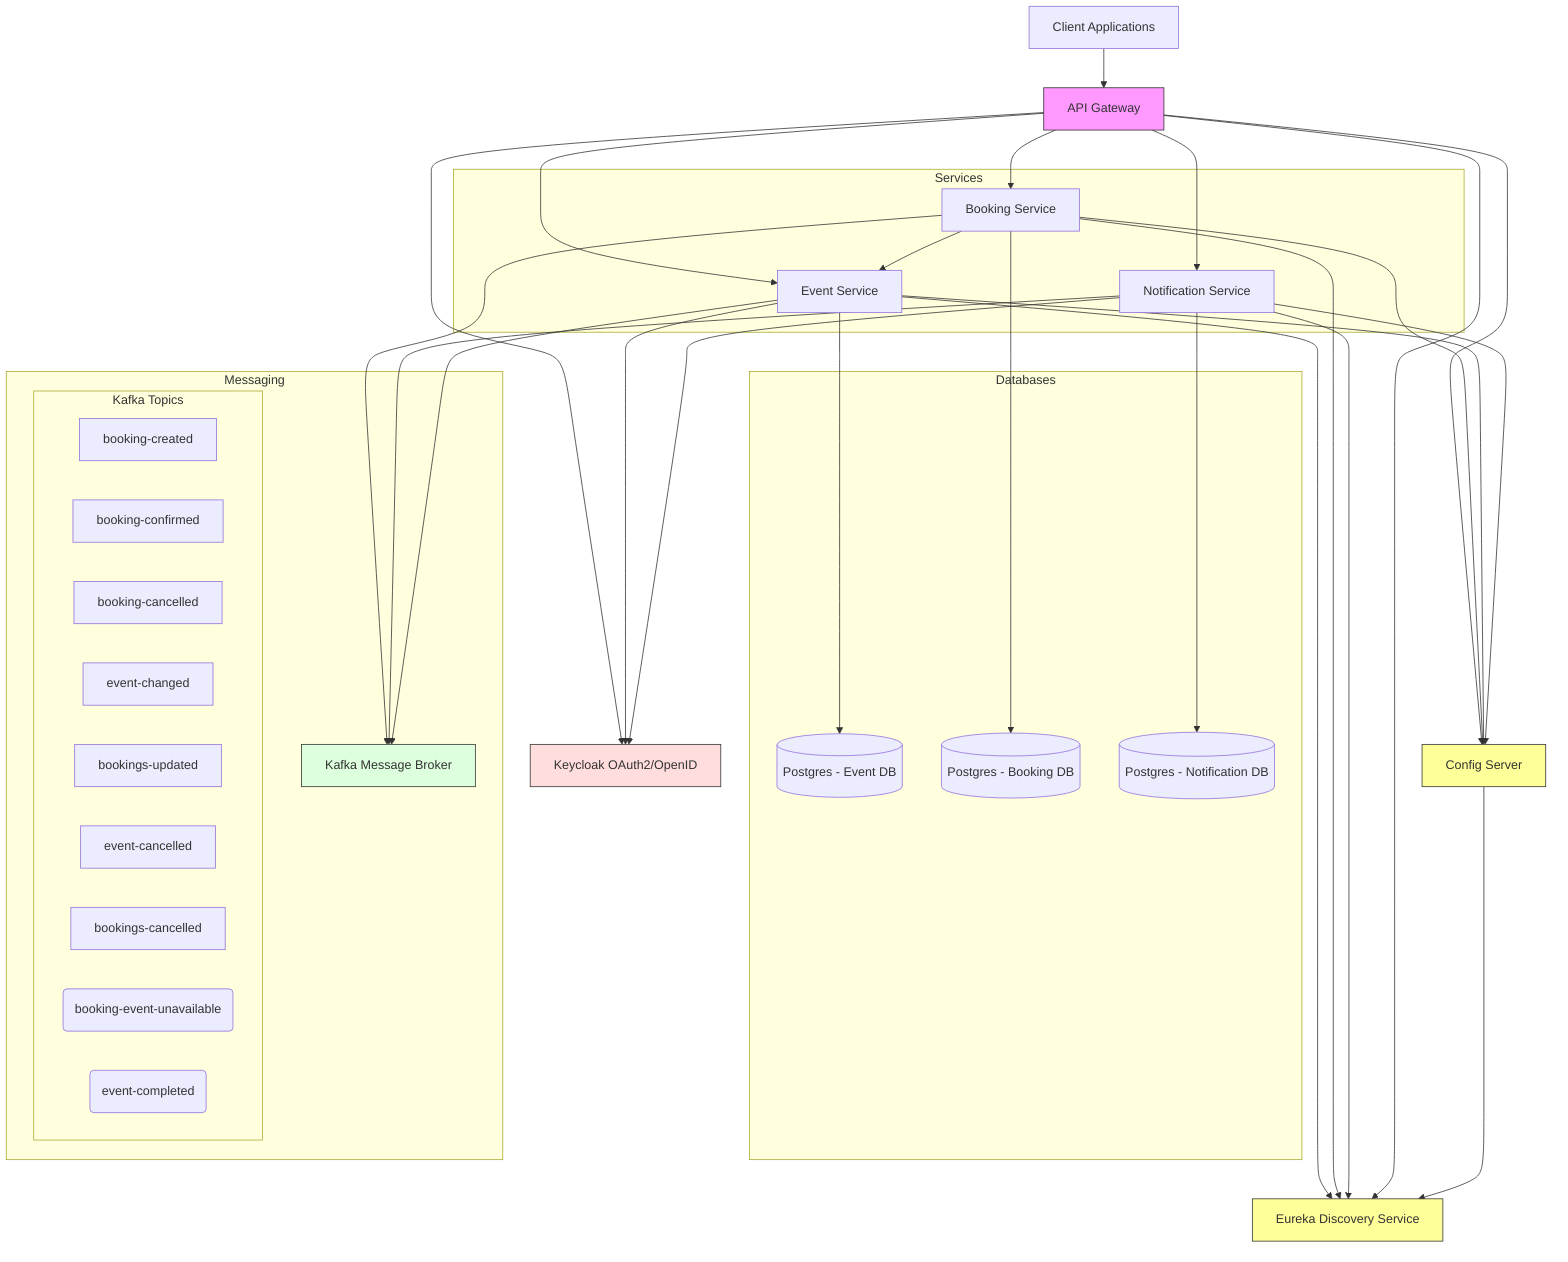 graph TB
    Client[Client Applications]
    Gateway[API Gateway]
    Config[Config Server]
    Eureka[Eureka Discovery Service]
    Keycloak[Keycloak OAuth2/OpenID]
    
    subgraph Services
        EventService[Event Service]
        BookingService[Booking Service]
        NotificationService[Notification Service]
    end
    
    subgraph Databases
        EventDB[(Postgres - Event DB)]
        BookingDB[(Postgres - Booking DB)]
        NotificationDB[(Postgres - Notification DB)]
    end
    
    subgraph Messaging
        Kafka[Kafka Message Broker]
        
        subgraph Kafka Topics
            topic1[booking-created]
            topic2[booking-confirmed]
            topic3[booking-cancelled]
            topic4[event-changed]
            topic5[bookings-updated]
            topic6[event-cancelled]
            topic7[bookings-cancelled]
            topic8(booking-event-unavailable)
            topic9(event-completed)
        end
    end

    Client --> Gateway

    Gateway --> EventService
    Gateway --> BookingService
    Gateway --> NotificationService

    Gateway --> Keycloak
    EventService --> Keycloak
    NotificationService --> Keycloak
    
    EventService --> EventDB
    BookingService --> BookingDB
    NotificationService --> NotificationDB
    
    EventService --> Eureka
    BookingService --> Eureka
    NotificationService --> Eureka
    Gateway --> Eureka
    Config --> Eureka

    Gateway --> Config
    BookingService --> Config
    EventService --> Config
    NotificationService --> Config

    BookingService --> Kafka
    NotificationService --> Kafka
    EventService --> Kafka

    BookingService --> EventService

    style Gateway fill:#f9f,stroke:#333
    style Eureka fill:#ff9,stroke:#333
    style Config fill:#ff9,stroke:#333
    style Kafka fill:#dfd,stroke:#333
    style Keycloak fill:#fdd,stroke:#333